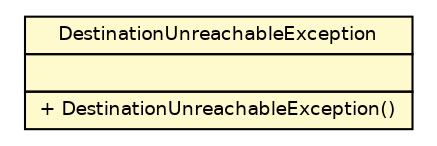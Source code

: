 #!/usr/local/bin/dot
#
# Class diagram 
# Generated by UMLGraph version R5_6-24-gf6e263 (http://www.umlgraph.org/)
#

digraph G {
	edge [fontname="Helvetica",fontsize=10,labelfontname="Helvetica",labelfontsize=10];
	node [fontname="Helvetica",fontsize=10,shape=plaintext];
	nodesep=0.25;
	ranksep=0.5;
	// lejos.robotics.navigation.DestinationUnreachableException
	c1008 [label=<<table title="lejos.robotics.navigation.DestinationUnreachableException" border="0" cellborder="1" cellspacing="0" cellpadding="2" port="p" bgcolor="lemonChiffon" href="./DestinationUnreachableException.html">
		<tr><td><table border="0" cellspacing="0" cellpadding="1">
<tr><td align="center" balign="center"> DestinationUnreachableException </td></tr>
		</table></td></tr>
		<tr><td><table border="0" cellspacing="0" cellpadding="1">
<tr><td align="left" balign="left">  </td></tr>
		</table></td></tr>
		<tr><td><table border="0" cellspacing="0" cellpadding="1">
<tr><td align="left" balign="left"> + DestinationUnreachableException() </td></tr>
		</table></td></tr>
		</table>>, URL="./DestinationUnreachableException.html", fontname="Helvetica", fontcolor="black", fontsize=9.0];
}

